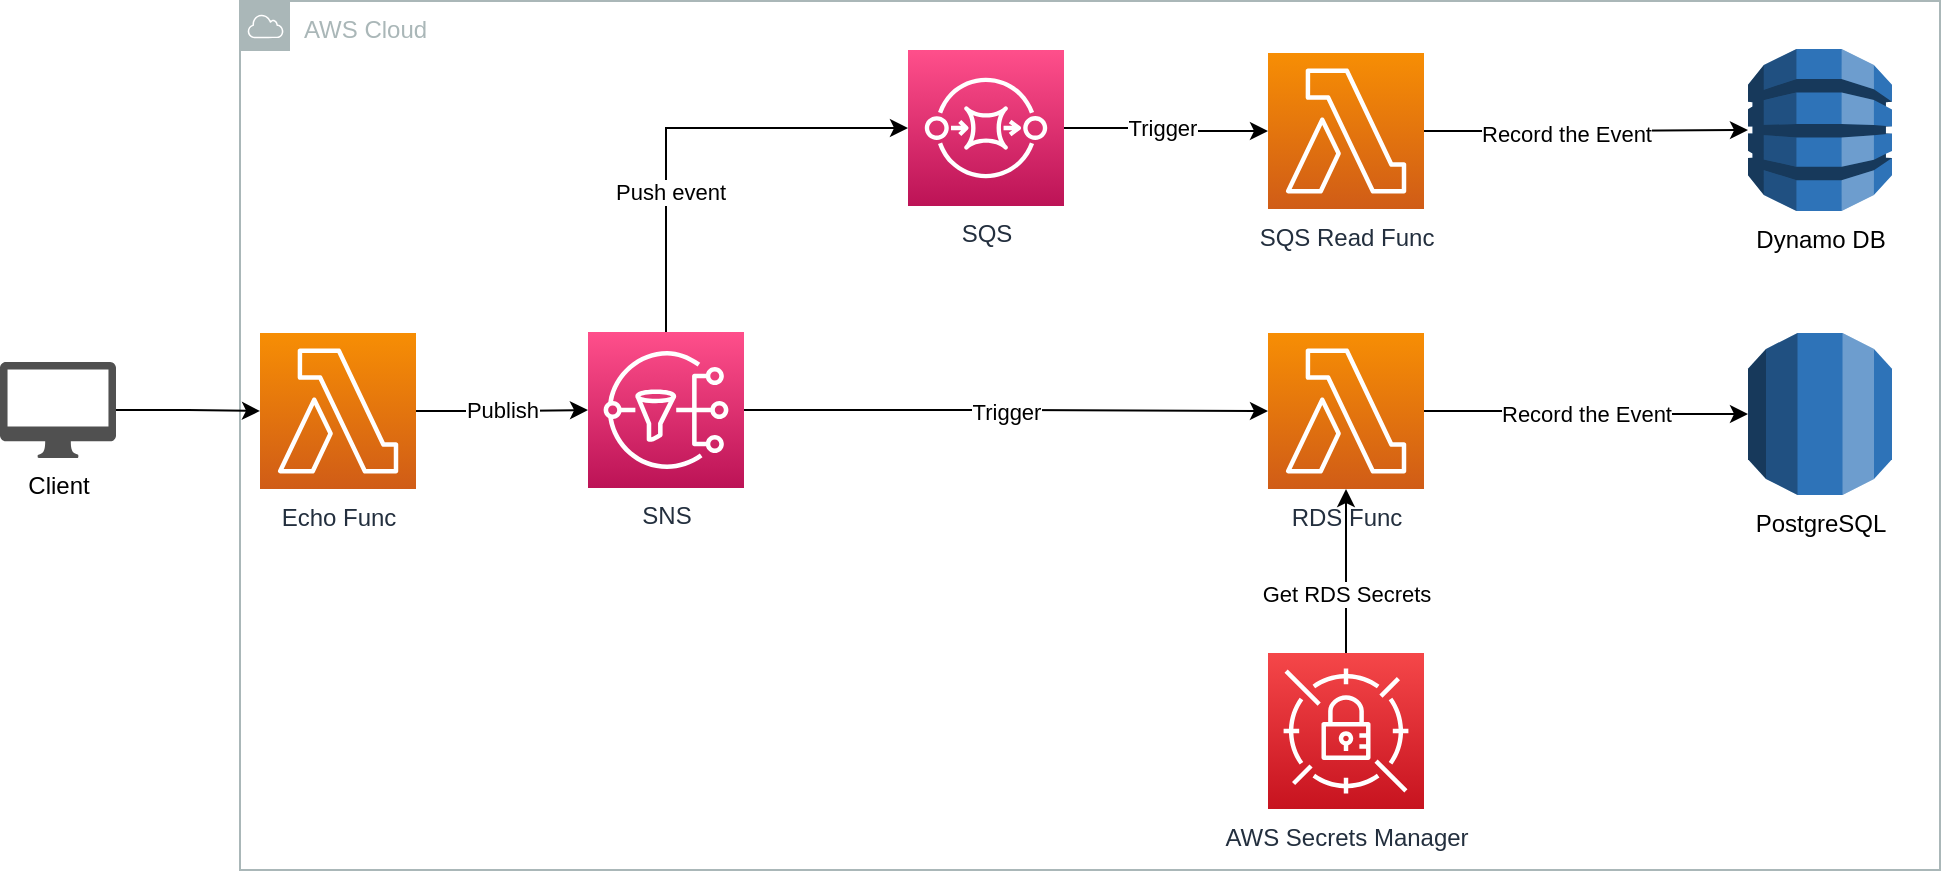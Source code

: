 <mxfile version="20.8.16" type="device" pages="2"><diagram name="Cloud" id="9ZCBoxsCzZSNRhKgtNFy"><mxGraphModel dx="2126" dy="623" grid="1" gridSize="10" guides="1" tooltips="1" connect="1" arrows="1" fold="1" page="1" pageScale="1" pageWidth="850" pageHeight="1100" math="0" shadow="0"><root><mxCell id="0"/><mxCell id="1" parent="0"/><mxCell id="fp0TPEpHbyxKhBxjhTkg-30" value="AWS Cloud" style="sketch=0;outlineConnect=0;gradientColor=none;html=1;whiteSpace=wrap;fontSize=12;fontStyle=0;shape=mxgraph.aws4.group;grIcon=mxgraph.aws4.group_aws_cloud;strokeColor=#AAB7B8;fillColor=none;verticalAlign=top;align=left;spacingLeft=30;fontColor=#AAB7B8;dashed=0;" parent="1" vertex="1"><mxGeometry x="10" y="15.5" width="850" height="434.5" as="geometry"/></mxCell><mxCell id="fp0TPEpHbyxKhBxjhTkg-7" style="edgeStyle=orthogonalEdgeStyle;rounded=0;orthogonalLoop=1;jettySize=auto;html=1;" parent="1" source="fp0TPEpHbyxKhBxjhTkg-3" target="fp0TPEpHbyxKhBxjhTkg-6" edge="1"><mxGeometry relative="1" as="geometry"/></mxCell><mxCell id="fp0TPEpHbyxKhBxjhTkg-9" value="Record the Event" style="edgeLabel;html=1;align=center;verticalAlign=middle;resizable=0;points=[];" parent="fp0TPEpHbyxKhBxjhTkg-7" vertex="1" connectable="0"><mxGeometry x="-0.126" y="-1" relative="1" as="geometry"><mxPoint as="offset"/></mxGeometry></mxCell><mxCell id="fp0TPEpHbyxKhBxjhTkg-3" value="SQS Read Func" style="sketch=0;points=[[0,0,0],[0.25,0,0],[0.5,0,0],[0.75,0,0],[1,0,0],[0,1,0],[0.25,1,0],[0.5,1,0],[0.75,1,0],[1,1,0],[0,0.25,0],[0,0.5,0],[0,0.75,0],[1,0.25,0],[1,0.5,0],[1,0.75,0]];outlineConnect=0;fontColor=#232F3E;gradientColor=#F78E04;gradientDirection=north;fillColor=#D05C17;strokeColor=#ffffff;dashed=0;verticalLabelPosition=bottom;verticalAlign=top;align=center;html=1;fontSize=12;fontStyle=0;aspect=fixed;shape=mxgraph.aws4.resourceIcon;resIcon=mxgraph.aws4.lambda;" parent="1" vertex="1"><mxGeometry x="524" y="41.5" width="78" height="78" as="geometry"/></mxCell><mxCell id="fp0TPEpHbyxKhBxjhTkg-5" style="edgeStyle=orthogonalEdgeStyle;rounded=0;orthogonalLoop=1;jettySize=auto;html=1;" parent="1" source="fp0TPEpHbyxKhBxjhTkg-4" target="fp0TPEpHbyxKhBxjhTkg-3" edge="1"><mxGeometry relative="1" as="geometry"/></mxCell><mxCell id="fp0TPEpHbyxKhBxjhTkg-8" value="Trigger" style="edgeLabel;html=1;align=center;verticalAlign=middle;resizable=0;points=[];" parent="fp0TPEpHbyxKhBxjhTkg-5" vertex="1" connectable="0"><mxGeometry x="-0.284" relative="1" as="geometry"><mxPoint x="12" as="offset"/></mxGeometry></mxCell><mxCell id="fp0TPEpHbyxKhBxjhTkg-4" value="SQS" style="sketch=0;points=[[0,0,0],[0.25,0,0],[0.5,0,0],[0.75,0,0],[1,0,0],[0,1,0],[0.25,1,0],[0.5,1,0],[0.75,1,0],[1,1,0],[0,0.25,0],[0,0.5,0],[0,0.75,0],[1,0.25,0],[1,0.5,0],[1,0.75,0]];outlineConnect=0;fontColor=#232F3E;gradientColor=#FF4F8B;gradientDirection=north;fillColor=#BC1356;strokeColor=#ffffff;dashed=0;verticalLabelPosition=bottom;verticalAlign=top;align=center;html=1;fontSize=12;fontStyle=0;aspect=fixed;shape=mxgraph.aws4.resourceIcon;resIcon=mxgraph.aws4.sqs;" parent="1" vertex="1"><mxGeometry x="344" y="40" width="78" height="78" as="geometry"/></mxCell><mxCell id="fp0TPEpHbyxKhBxjhTkg-6" value="Dynamo DB" style="outlineConnect=0;dashed=0;verticalLabelPosition=bottom;verticalAlign=top;align=center;html=1;shape=mxgraph.aws3.dynamo_db;fillColor=#2E73B8;gradientColor=none;" parent="1" vertex="1"><mxGeometry x="764" y="39.5" width="72" height="81" as="geometry"/></mxCell><mxCell id="fp0TPEpHbyxKhBxjhTkg-18" value="Record the Event" style="edgeStyle=orthogonalEdgeStyle;rounded=0;orthogonalLoop=1;jettySize=auto;html=1;exitX=1;exitY=0.5;exitDx=0;exitDy=0;exitPerimeter=0;" parent="1" source="fp0TPEpHbyxKhBxjhTkg-11" target="fp0TPEpHbyxKhBxjhTkg-15" edge="1"><mxGeometry relative="1" as="geometry"/></mxCell><mxCell id="fp0TPEpHbyxKhBxjhTkg-11" value="RDS Func" style="sketch=0;points=[[0,0,0],[0.25,0,0],[0.5,0,0],[0.75,0,0],[1,0,0],[0,1,0],[0.25,1,0],[0.5,1,0],[0.75,1,0],[1,1,0],[0,0.25,0],[0,0.5,0],[0,0.75,0],[1,0.25,0],[1,0.5,0],[1,0.75,0]];outlineConnect=0;fontColor=#232F3E;gradientColor=#F78E04;gradientDirection=north;fillColor=#D05C17;strokeColor=#ffffff;dashed=0;verticalLabelPosition=bottom;verticalAlign=top;align=center;html=1;fontSize=12;fontStyle=0;aspect=fixed;shape=mxgraph.aws4.resourceIcon;resIcon=mxgraph.aws4.lambda;" parent="1" vertex="1"><mxGeometry x="524" y="181.5" width="78" height="78" as="geometry"/></mxCell><mxCell id="fp0TPEpHbyxKhBxjhTkg-15" value="PostgreSQL" style="outlineConnect=0;dashed=0;verticalLabelPosition=bottom;verticalAlign=top;align=center;html=1;shape=mxgraph.aws3.rds;fillColor=#2E73B8;gradientColor=none;" parent="1" vertex="1"><mxGeometry x="764" y="181.5" width="72" height="81" as="geometry"/></mxCell><mxCell id="fp0TPEpHbyxKhBxjhTkg-17" value="Get RDS Secrets" style="edgeStyle=orthogonalEdgeStyle;rounded=0;orthogonalLoop=1;jettySize=auto;html=1;exitX=0.5;exitY=0;exitDx=0;exitDy=0;exitPerimeter=0;entryX=0.5;entryY=1;entryDx=0;entryDy=0;entryPerimeter=0;" parent="1" source="fp0TPEpHbyxKhBxjhTkg-16" target="fp0TPEpHbyxKhBxjhTkg-11" edge="1"><mxGeometry x="-0.268" relative="1" as="geometry"><mxPoint as="offset"/></mxGeometry></mxCell><mxCell id="fp0TPEpHbyxKhBxjhTkg-16" value="AWS Secrets Manager" style="sketch=0;points=[[0,0,0],[0.25,0,0],[0.5,0,0],[0.75,0,0],[1,0,0],[0,1,0],[0.25,1,0],[0.5,1,0],[0.75,1,0],[1,1,0],[0,0.25,0],[0,0.5,0],[0,0.75,0],[1,0.25,0],[1,0.5,0],[1,0.75,0]];outlineConnect=0;fontColor=#232F3E;gradientColor=#F54749;gradientDirection=north;fillColor=#C7131F;strokeColor=#ffffff;dashed=0;verticalLabelPosition=bottom;verticalAlign=top;align=center;html=1;fontSize=12;fontStyle=0;aspect=fixed;shape=mxgraph.aws4.resourceIcon;resIcon=mxgraph.aws4.secrets_manager;" parent="1" vertex="1"><mxGeometry x="524" y="341.5" width="78" height="78" as="geometry"/></mxCell><mxCell id="fp0TPEpHbyxKhBxjhTkg-20" style="edgeStyle=orthogonalEdgeStyle;rounded=0;orthogonalLoop=1;jettySize=auto;html=1;entryX=0;entryY=0.5;entryDx=0;entryDy=0;entryPerimeter=0;" parent="1" source="fp0TPEpHbyxKhBxjhTkg-19" target="fp0TPEpHbyxKhBxjhTkg-4" edge="1"><mxGeometry relative="1" as="geometry"><Array as="points"><mxPoint x="223" y="79"/></Array></mxGeometry></mxCell><mxCell id="fp0TPEpHbyxKhBxjhTkg-22" value="Push event" style="edgeLabel;html=1;align=center;verticalAlign=middle;resizable=0;points=[];" parent="fp0TPEpHbyxKhBxjhTkg-20" vertex="1" connectable="0"><mxGeometry x="-0.37" y="-2" relative="1" as="geometry"><mxPoint as="offset"/></mxGeometry></mxCell><mxCell id="fp0TPEpHbyxKhBxjhTkg-21" value="Trigger" style="edgeStyle=orthogonalEdgeStyle;rounded=0;orthogonalLoop=1;jettySize=auto;html=1;" parent="1" source="fp0TPEpHbyxKhBxjhTkg-19" target="fp0TPEpHbyxKhBxjhTkg-11" edge="1"><mxGeometry relative="1" as="geometry"/></mxCell><mxCell id="fp0TPEpHbyxKhBxjhTkg-19" value="SNS" style="sketch=0;points=[[0,0,0],[0.25,0,0],[0.5,0,0],[0.75,0,0],[1,0,0],[0,1,0],[0.25,1,0],[0.5,1,0],[0.75,1,0],[1,1,0],[0,0.25,0],[0,0.5,0],[0,0.75,0],[1,0.25,0],[1,0.5,0],[1,0.75,0]];outlineConnect=0;fontColor=#232F3E;gradientColor=#FF4F8B;gradientDirection=north;fillColor=#BC1356;strokeColor=#ffffff;dashed=0;verticalLabelPosition=bottom;verticalAlign=top;align=center;html=1;fontSize=12;fontStyle=0;aspect=fixed;shape=mxgraph.aws4.resourceIcon;resIcon=mxgraph.aws4.sns;" parent="1" vertex="1"><mxGeometry x="184" y="181" width="78" height="78" as="geometry"/></mxCell><mxCell id="fp0TPEpHbyxKhBxjhTkg-27" value="Publish" style="edgeStyle=orthogonalEdgeStyle;rounded=0;orthogonalLoop=1;jettySize=auto;html=1;" parent="1" source="fp0TPEpHbyxKhBxjhTkg-25" target="fp0TPEpHbyxKhBxjhTkg-19" edge="1"><mxGeometry relative="1" as="geometry"/></mxCell><mxCell id="fp0TPEpHbyxKhBxjhTkg-25" value="Echo Func" style="sketch=0;points=[[0,0,0],[0.25,0,0],[0.5,0,0],[0.75,0,0],[1,0,0],[0,1,0],[0.25,1,0],[0.5,1,0],[0.75,1,0],[1,1,0],[0,0.25,0],[0,0.5,0],[0,0.75,0],[1,0.25,0],[1,0.5,0],[1,0.75,0]];outlineConnect=0;fontColor=#232F3E;gradientColor=#F78E04;gradientDirection=north;fillColor=#D05C17;strokeColor=#ffffff;dashed=0;verticalLabelPosition=bottom;verticalAlign=top;align=center;html=1;fontSize=12;fontStyle=0;aspect=fixed;shape=mxgraph.aws4.resourceIcon;resIcon=mxgraph.aws4.lambda;" parent="1" vertex="1"><mxGeometry x="20" y="181.5" width="78" height="78" as="geometry"/></mxCell><mxCell id="fp0TPEpHbyxKhBxjhTkg-33" style="edgeStyle=orthogonalEdgeStyle;rounded=0;orthogonalLoop=1;jettySize=auto;html=1;entryX=0;entryY=0.5;entryDx=0;entryDy=0;entryPerimeter=0;" parent="1" source="fp0TPEpHbyxKhBxjhTkg-28" target="fp0TPEpHbyxKhBxjhTkg-25" edge="1"><mxGeometry relative="1" as="geometry"/></mxCell><mxCell id="fp0TPEpHbyxKhBxjhTkg-28" value="Client" style="sketch=0;pointerEvents=1;shadow=0;dashed=0;html=1;strokeColor=none;fillColor=#505050;labelPosition=center;verticalLabelPosition=bottom;verticalAlign=top;outlineConnect=0;align=center;shape=mxgraph.office.devices.mac_client;" parent="1" vertex="1"><mxGeometry x="-110" y="196" width="58" height="48" as="geometry"/></mxCell></root></mxGraphModel></diagram><diagram id="l_nyycwESdQSb178gVBl" name="Local"><mxGraphModel dx="1276" dy="623" grid="1" gridSize="10" guides="1" tooltips="1" connect="1" arrows="1" fold="1" page="1" pageScale="1" pageWidth="850" pageHeight="1100" math="0" shadow="0"><root><mxCell id="0"/><mxCell id="1" parent="0"/><mxCell id="BBKJQjxn9uRYE5M4hN6w-23" value="PC - WSL" style="sketch=0;outlineConnect=0;gradientColor=none;html=1;whiteSpace=wrap;fontSize=12;fontStyle=0;shape=mxgraph.aws4.group;grIcon=mxgraph.aws4.group_on_premise;strokeColor=#AAB7B8;fillColor=none;verticalAlign=top;align=left;spacingLeft=30;fontColor=#AAB7B8;dashed=0;" parent="1" vertex="1"><mxGeometry x="110" y="40" width="1010" height="580" as="geometry"/></mxCell><mxCell id="BBKJQjxn9uRYE5M4hN6w-25" value="" style="outlineConnect=0;gradientColor=none;html=1;whiteSpace=wrap;fontSize=12;fontStyle=0;strokeColor=#FF9900;fillColor=none;verticalAlign=top;align=center;fontColor=#FF9900;dashed=0;spacingTop=3;" parent="1" vertex="1"><mxGeometry x="120" y="80" width="980" height="510" as="geometry"/></mxCell><mxCell id="BBKJQjxn9uRYE5M4hN6w-2" style="edgeStyle=orthogonalEdgeStyle;rounded=0;orthogonalLoop=1;jettySize=auto;html=1;" parent="1" source="BBKJQjxn9uRYE5M4hN6w-4" target="BBKJQjxn9uRYE5M4hN6w-8" edge="1"><mxGeometry relative="1" as="geometry"/></mxCell><mxCell id="BBKJQjxn9uRYE5M4hN6w-3" value="Record the Event" style="edgeLabel;html=1;align=center;verticalAlign=middle;resizable=0;points=[];" parent="BBKJQjxn9uRYE5M4hN6w-2" vertex="1" connectable="0"><mxGeometry x="-0.126" y="-1" relative="1" as="geometry"><mxPoint as="offset"/></mxGeometry></mxCell><mxCell id="BBKJQjxn9uRYE5M4hN6w-8" value="Dynamo DB" style="outlineConnect=0;dashed=0;verticalLabelPosition=bottom;verticalAlign=top;align=center;html=1;shape=mxgraph.aws3.dynamo_db;fillColor=#2E73B8;gradientColor=none;" parent="1" vertex="1"><mxGeometry x="862.5" y="126" width="72" height="81" as="geometry"/></mxCell><mxCell id="BBKJQjxn9uRYE5M4hN6w-9" value="Record the Event" style="edgeStyle=orthogonalEdgeStyle;rounded=0;orthogonalLoop=1;jettySize=auto;html=1;exitX=1;exitY=0.5;exitDx=0;exitDy=0;exitPerimeter=0;" parent="1" source="BBKJQjxn9uRYE5M4hN6w-10" target="BBKJQjxn9uRYE5M4hN6w-11" edge="1"><mxGeometry relative="1" as="geometry"/></mxCell><mxCell id="BBKJQjxn9uRYE5M4hN6w-12" value="Get RDS Secrets" style="edgeStyle=orthogonalEdgeStyle;rounded=0;orthogonalLoop=1;jettySize=auto;html=1;exitX=0.5;exitY=0;exitDx=0;exitDy=0;exitPerimeter=0;entryX=0.5;entryY=1;entryDx=0;entryDy=0;entryPerimeter=0;" parent="1" source="BBKJQjxn9uRYE5M4hN6w-13" target="BBKJQjxn9uRYE5M4hN6w-10" edge="1"><mxGeometry x="-0.268" relative="1" as="geometry"><mxPoint as="offset"/></mxGeometry></mxCell><mxCell id="BBKJQjxn9uRYE5M4hN6w-13" value="AWS Secrets Manager" style="sketch=0;points=[[0,0,0],[0.25,0,0],[0.5,0,0],[0.75,0,0],[1,0,0],[0,1,0],[0.25,1,0],[0.5,1,0],[0.75,1,0],[1,1,0],[0,0.25,0],[0,0.5,0],[0,0.75,0],[1,0.25,0],[1,0.5,0],[1,0.75,0]];outlineConnect=0;fontColor=#232F3E;gradientColor=#F54749;gradientDirection=north;fillColor=#C7131F;strokeColor=#ffffff;dashed=0;verticalLabelPosition=bottom;verticalAlign=top;align=center;html=1;fontSize=12;fontStyle=0;aspect=fixed;shape=mxgraph.aws4.resourceIcon;resIcon=mxgraph.aws4.secrets_manager;" parent="1" vertex="1"><mxGeometry x="605" y="422" width="78" height="78" as="geometry"/></mxCell><mxCell id="BBKJQjxn9uRYE5M4hN6w-16" value="Trigger" style="edgeStyle=orthogonalEdgeStyle;rounded=0;orthogonalLoop=1;jettySize=auto;html=1;" parent="1" source="BBKJQjxn9uRYE5M4hN6w-17" target="BBKJQjxn9uRYE5M4hN6w-10" edge="1"><mxGeometry relative="1" as="geometry"/></mxCell><mxCell id="BBKJQjxn9uRYE5M4hN6w-41" value="Push event" style="edgeStyle=orthogonalEdgeStyle;rounded=0;orthogonalLoop=1;jettySize=auto;html=1;exitX=0.5;exitY=0;exitDx=0;exitDy=0;exitPerimeter=0;entryX=0.5;entryY=1;entryDx=0;entryDy=0;entryPerimeter=0;" parent="1" source="BBKJQjxn9uRYE5M4hN6w-17" target="BBKJQjxn9uRYE5M4hN6w-7" edge="1"><mxGeometry relative="1" as="geometry"/></mxCell><mxCell id="BBKJQjxn9uRYE5M4hN6w-17" value="SNS" style="sketch=0;points=[[0,0,0],[0.25,0,0],[0.5,0,0],[0.75,0,0],[1,0,0],[0,1,0],[0.25,1,0],[0.5,1,0],[0.75,1,0],[1,1,0],[0,0.25,0],[0,0.5,0],[0,0.75,0],[1,0.25,0],[1,0.5,0],[1,0.75,0]];outlineConnect=0;fontColor=#232F3E;gradientColor=#FF4F8B;gradientDirection=north;fillColor=#BC1356;strokeColor=#ffffff;dashed=0;verticalLabelPosition=bottom;verticalAlign=top;align=center;html=1;fontSize=12;fontStyle=0;aspect=fixed;shape=mxgraph.aws4.resourceIcon;resIcon=mxgraph.aws4.sns;" parent="1" vertex="1"><mxGeometry x="434" y="264.5" width="78" height="78" as="geometry"/></mxCell><mxCell id="BBKJQjxn9uRYE5M4hN6w-18" value="Publish" style="edgeStyle=orthogonalEdgeStyle;rounded=0;orthogonalLoop=1;jettySize=auto;html=1;" parent="1" source="BBKJQjxn9uRYE5M4hN6w-19" target="BBKJQjxn9uRYE5M4hN6w-17" edge="1"><mxGeometry relative="1" as="geometry"/></mxCell><mxCell id="BBKJQjxn9uRYE5M4hN6w-20" style="edgeStyle=orthogonalEdgeStyle;rounded=0;orthogonalLoop=1;jettySize=auto;html=1;entryX=0;entryY=0.5;entryDx=0;entryDy=0;entryPerimeter=0;" parent="1" source="BBKJQjxn9uRYE5M4hN6w-21" target="BBKJQjxn9uRYE5M4hN6w-19" edge="1"><mxGeometry relative="1" as="geometry"/></mxCell><mxCell id="BBKJQjxn9uRYE5M4hN6w-21" value="Client" style="sketch=0;pointerEvents=1;shadow=0;dashed=0;html=1;strokeColor=none;fillColor=#505050;labelPosition=center;verticalLabelPosition=bottom;verticalAlign=top;outlineConnect=0;align=center;shape=mxgraph.office.devices.mac_client;" parent="1" vertex="1"><mxGeometry x="20" y="278.5" width="58" height="48" as="geometry"/></mxCell><mxCell id="BBKJQjxn9uRYE5M4hN6w-26" value="" style="sketch=0;aspect=fixed;html=1;points=[];align=center;image;fontSize=12;image=img/lib/mscae/Docker.svg;" parent="1" vertex="1"><mxGeometry x="140" y="90" width="50" height="41" as="geometry"/></mxCell><mxCell id="BBKJQjxn9uRYE5M4hN6w-32" value="" style="group" parent="1" vertex="1" connectable="0"><mxGeometry x="970" y="238" width="119" height="131" as="geometry"/></mxCell><mxCell id="BBKJQjxn9uRYE5M4hN6w-11" value="PostgreSQL" style="outlineConnect=0;dashed=0;verticalLabelPosition=bottom;verticalAlign=top;align=center;html=1;shape=mxgraph.aws3.rds;fillColor=#2E73B8;gradientColor=none;" parent="BBKJQjxn9uRYE5M4hN6w-32" vertex="1"><mxGeometry x="22.5" y="27" width="72" height="81" as="geometry"/></mxCell><mxCell id="BBKJQjxn9uRYE5M4hN6w-31" value="Container" style="swimlane;" parent="BBKJQjxn9uRYE5M4hN6w-32" vertex="1"><mxGeometry width="119" height="131" as="geometry"/></mxCell><mxCell id="BBKJQjxn9uRYE5M4hN6w-33" value="Localstack" style="swimlane;horizontal=0;whiteSpace=wrap;html=1;" parent="1" vertex="1"><mxGeometry x="209.5" y="94" width="740.5" height="436" as="geometry"/></mxCell><mxCell id="BBKJQjxn9uRYE5M4hN6w-7" value="`" style="sketch=0;points=[[0,0,0],[0.25,0,0],[0.5,0,0],[0.75,0,0],[1,0,0],[0,1,0],[0.25,1,0],[0.5,1,0],[0.75,1,0],[1,1,0],[0,0.25,0],[0,0.5,0],[0,0.75,0],[1,0.25,0],[1,0.5,0],[1,0.75,0]];outlineConnect=0;fontColor=#232F3E;gradientColor=#FF4F8B;gradientDirection=north;fillColor=#BC1356;strokeColor=#ffffff;dashed=0;verticalLabelPosition=bottom;verticalAlign=top;align=center;html=1;fontSize=12;fontStyle=0;aspect=fixed;shape=mxgraph.aws4.resourceIcon;resIcon=mxgraph.aws4.sqs;" parent="BBKJQjxn9uRYE5M4hN6w-33" vertex="1"><mxGeometry x="224.5" y="33" width="78" height="78" as="geometry"/></mxCell><mxCell id="BBKJQjxn9uRYE5M4hN6w-37" value="" style="group" parent="BBKJQjxn9uRYE5M4hN6w-33" vertex="1" connectable="0"><mxGeometry x="375" y="145" width="119" height="131" as="geometry"/></mxCell><mxCell id="BBKJQjxn9uRYE5M4hN6w-10" value="RDS Func" style="sketch=0;points=[[0,0,0],[0.25,0,0],[0.5,0,0],[0.75,0,0],[1,0,0],[0,1,0],[0.25,1,0],[0.5,1,0],[0.75,1,0],[1,1,0],[0,0.25,0],[0,0.5,0],[0,0.75,0],[1,0.25,0],[1,0.5,0],[1,0.75,0]];outlineConnect=0;fontColor=#232F3E;gradientColor=#F78E04;gradientDirection=north;fillColor=#D05C17;strokeColor=#ffffff;dashed=0;verticalLabelPosition=bottom;verticalAlign=top;align=center;html=1;fontSize=12;fontStyle=0;aspect=fixed;shape=mxgraph.aws4.resourceIcon;resIcon=mxgraph.aws4.lambda;" parent="BBKJQjxn9uRYE5M4hN6w-37" vertex="1"><mxGeometry x="20.5" y="27" width="78" height="78" as="geometry"/></mxCell><mxCell id="BBKJQjxn9uRYE5M4hN6w-29" value="Container" style="swimlane;" parent="BBKJQjxn9uRYE5M4hN6w-37" vertex="1"><mxGeometry width="119" height="131" as="geometry"/></mxCell><mxCell id="BBKJQjxn9uRYE5M4hN6w-36" value="" style="group" parent="1" vertex="1" connectable="0"><mxGeometry x="584.5" y="100" width="119" height="131" as="geometry"/></mxCell><mxCell id="BBKJQjxn9uRYE5M4hN6w-4" value="SQS Read Func" style="sketch=0;points=[[0,0,0],[0.25,0,0],[0.5,0,0],[0.75,0,0],[1,0,0],[0,1,0],[0.25,1,0],[0.5,1,0],[0.75,1,0],[1,1,0],[0,0.25,0],[0,0.5,0],[0,0.75,0],[1,0.25,0],[1,0.5,0],[1,0.75,0]];outlineConnect=0;fontColor=#232F3E;gradientColor=#F78E04;gradientDirection=north;fillColor=#D05C17;strokeColor=#ffffff;dashed=0;verticalLabelPosition=bottom;verticalAlign=top;align=center;html=1;fontSize=12;fontStyle=0;aspect=fixed;shape=mxgraph.aws4.resourceIcon;resIcon=mxgraph.aws4.lambda;" parent="BBKJQjxn9uRYE5M4hN6w-36" vertex="1"><mxGeometry x="20.5" y="28" width="78" height="78" as="geometry"/></mxCell><mxCell id="BBKJQjxn9uRYE5M4hN6w-28" value="Container" style="swimlane;" parent="BBKJQjxn9uRYE5M4hN6w-36" vertex="1"><mxGeometry width="119" height="131" as="geometry"/></mxCell><mxCell id="BBKJQjxn9uRYE5M4hN6w-40" value="Trigger" style="edgeStyle=orthogonalEdgeStyle;rounded=0;orthogonalLoop=1;jettySize=auto;html=1;entryX=0;entryY=0.5;entryDx=0;entryDy=0;entryPerimeter=0;" parent="1" source="BBKJQjxn9uRYE5M4hN6w-7" target="BBKJQjxn9uRYE5M4hN6w-4" edge="1"><mxGeometry relative="1" as="geometry"/></mxCell><mxCell id="BBKJQjxn9uRYE5M4hN6w-42" value="" style="group" parent="1" vertex="1" connectable="0"><mxGeometry x="250" y="234" width="119" height="131" as="geometry"/></mxCell><mxCell id="BBKJQjxn9uRYE5M4hN6w-19" value="Echo Func" style="sketch=0;points=[[0,0,0],[0.25,0,0],[0.5,0,0],[0.75,0,0],[1,0,0],[0,1,0],[0.25,1,0],[0.5,1,0],[0.75,1,0],[1,1,0],[0,0.25,0],[0,0.5,0],[0,0.75,0],[1,0.25,0],[1,0.5,0],[1,0.75,0]];outlineConnect=0;fontColor=#232F3E;gradientColor=#F78E04;gradientDirection=north;fillColor=#D05C17;strokeColor=#ffffff;dashed=0;verticalLabelPosition=bottom;verticalAlign=top;align=center;html=1;fontSize=12;fontStyle=0;aspect=fixed;shape=mxgraph.aws4.resourceIcon;resIcon=mxgraph.aws4.lambda;" parent="BBKJQjxn9uRYE5M4hN6w-42" vertex="1"><mxGeometry x="20" y="30" width="78" height="78" as="geometry"/></mxCell><mxCell id="BBKJQjxn9uRYE5M4hN6w-27" value="Container" style="swimlane;" parent="BBKJQjxn9uRYE5M4hN6w-42" vertex="1"><mxGeometry width="119" height="131" as="geometry"/></mxCell></root></mxGraphModel></diagram></mxfile>